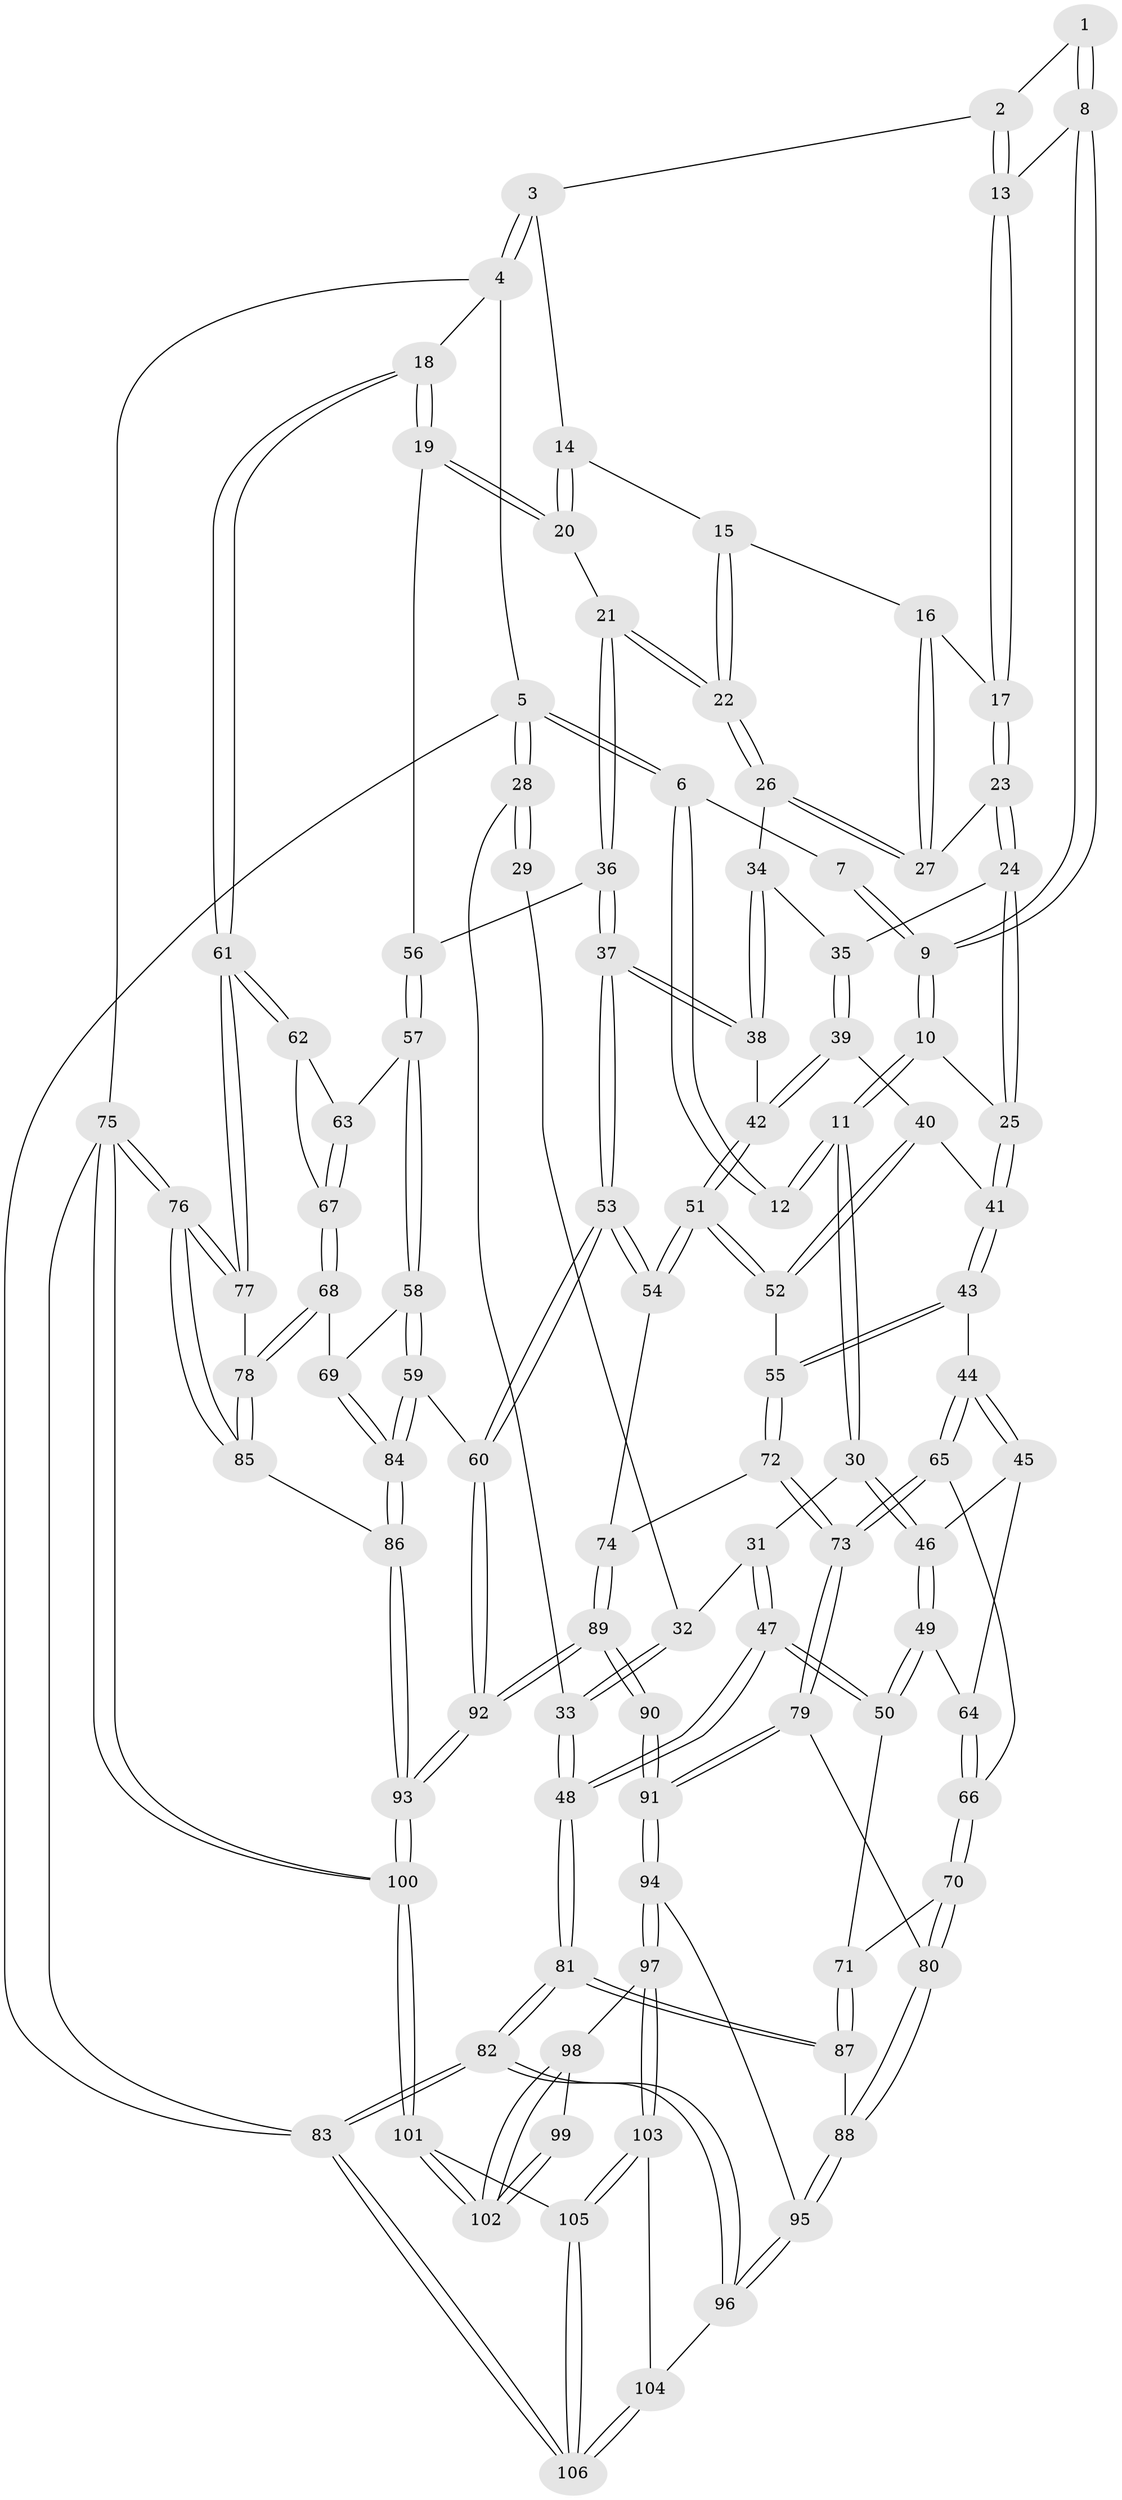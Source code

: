// Generated by graph-tools (version 1.1) at 2025/00/03/09/25 05:00:29]
// undirected, 106 vertices, 262 edges
graph export_dot {
graph [start="1"]
  node [color=gray90,style=filled];
  1 [pos="+0.31442509708753047+0"];
  2 [pos="+0.7270539564778288+0"];
  3 [pos="+0.788625005857103+0"];
  4 [pos="+1+0"];
  5 [pos="+0+0"];
  6 [pos="+0.10664066307185915+0"];
  7 [pos="+0.3082501160564996+0"];
  8 [pos="+0.46528252707825546+0.11434948270829738"];
  9 [pos="+0.3162884656461196+0.23490107144482616"];
  10 [pos="+0.30911286624910483+0.24904233215601046"];
  11 [pos="+0.2766787815441088+0.26638986967141565"];
  12 [pos="+0.13567657036464187+0.14772289616230638"];
  13 [pos="+0.47624228686297726+0.11568279243646072"];
  14 [pos="+0.7756005101121608+0"];
  15 [pos="+0.7287137091328248+0"];
  16 [pos="+0.6488602726044337+0.11566292334196226"];
  17 [pos="+0.528342170165552+0.14544411239769037"];
  18 [pos="+1+0.2080017164195581"];
  19 [pos="+1+0.25643539304330776"];
  20 [pos="+0.8424036014336612+0.13945564512524053"];
  21 [pos="+0.8149474234192532+0.32146263650476037"];
  22 [pos="+0.8017574988084822+0.31195674554487535"];
  23 [pos="+0.5323290009689658+0.25087183800055524"];
  24 [pos="+0.4926425412395346+0.29178176691086594"];
  25 [pos="+0.31683697107212483+0.2518201772852267"];
  26 [pos="+0.6754221780351363+0.25994252038190313"];
  27 [pos="+0.6705705444287139+0.25411775462832487"];
  28 [pos="+0+0.22837094781337186"];
  29 [pos="+0.13027264233601257+0.15020770378543383"];
  30 [pos="+0.2736461754066813+0.2741242023711389"];
  31 [pos="+0.14843976699154157+0.33947177508562854"];
  32 [pos="+0.05868123644581276+0.26997701162148363"];
  33 [pos="+0+0.3569280517530477"];
  34 [pos="+0.6508285588587936+0.2928869028800976"];
  35 [pos="+0.5098283890264368+0.3321362493754518"];
  36 [pos="+0.8331530044908927+0.3416235164535024"];
  37 [pos="+0.734927810012131+0.4550413128139664"];
  38 [pos="+0.5994206271171493+0.37910882150913766"];
  39 [pos="+0.5217781432690963+0.36978048750375414"];
  40 [pos="+0.49645101779738915+0.3926778776607649"];
  41 [pos="+0.4590790024267327+0.4176102447111561"];
  42 [pos="+0.5606182157528019+0.3892992094245659"];
  43 [pos="+0.4263139465501268+0.4642995841750859"];
  44 [pos="+0.39254030311930926+0.4751683313569159"];
  45 [pos="+0.3661308812693627+0.4478583338702793"];
  46 [pos="+0.28161728041648404+0.32909908271037364"];
  47 [pos="+0+0.47782765486198076"];
  48 [pos="+0+0.524159078145683"];
  49 [pos="+0.2283413467472491+0.4719839892159318"];
  50 [pos="+0.18833045245772112+0.5117682964331588"];
  51 [pos="+0.5754794401942102+0.5055036660169695"];
  52 [pos="+0.5219392762213139+0.5087270459407586"];
  53 [pos="+0.7001711011086618+0.5530936184783996"];
  54 [pos="+0.6215455089476489+0.5384384515744235"];
  55 [pos="+0.5082449306051184+0.5117858154074099"];
  56 [pos="+0.8608016234625818+0.34441441771963555"];
  57 [pos="+0.8851979702444748+0.4146771668290076"];
  58 [pos="+0.8626514846829905+0.5259312315267459"];
  59 [pos="+0.7567773242827743+0.6202328282284681"];
  60 [pos="+0.711694688280311+0.5791701688093731"];
  61 [pos="+1+0.4618833471385908"];
  62 [pos="+0.9934186736847449+0.4775910288969525"];
  63 [pos="+0.906354812924748+0.44729260429351864"];
  64 [pos="+0.27715674604745816+0.49307453509917015"];
  65 [pos="+0.37978972010967943+0.5178032846953173"];
  66 [pos="+0.3061621005914956+0.5205989399083973"];
  67 [pos="+0.9451736526090802+0.5261436034694001"];
  68 [pos="+0.9584120501547251+0.5618980169736028"];
  69 [pos="+0.9275543798959206+0.5804591499616106"];
  70 [pos="+0.2590621461320354+0.5809426040472234"];
  71 [pos="+0.220368654654504+0.5748864549020336"];
  72 [pos="+0.4834176138412022+0.5650390089254698"];
  73 [pos="+0.39142529439997176+0.6110653561890763"];
  74 [pos="+0.5383395132437742+0.6111478582350983"];
  75 [pos="+1+1"];
  76 [pos="+1+0.8956352906396315"];
  77 [pos="+1+0.6118709869973824"];
  78 [pos="+1+0.6125380480273794"];
  79 [pos="+0.3806706531839967+0.646682785815318"];
  80 [pos="+0.3677433307353908+0.6465740788685691"];
  81 [pos="+0+0.6355509390629874"];
  82 [pos="+0+0.8124691010205242"];
  83 [pos="+0+1"];
  84 [pos="+0.8142344772224333+0.6960862684719029"];
  85 [pos="+0.8259640804152637+0.7419390855806998"];
  86 [pos="+0.8252836016703405+0.7419832389057679"];
  87 [pos="+0.1773919704691553+0.6676057703565148"];
  88 [pos="+0.2212667259561768+0.7220241406357607"];
  89 [pos="+0.5000873960679764+0.7570825059945056"];
  90 [pos="+0.48553530645931203+0.7550988157844513"];
  91 [pos="+0.41604315430785593+0.6949453504214937"];
  92 [pos="+0.5229990309530544+0.7680448880712796"];
  93 [pos="+0.7287290413766876+0.9943373401595826"];
  94 [pos="+0.22563344353043166+0.8329394831658706"];
  95 [pos="+0.2205886686666115+0.830415018407869"];
  96 [pos="+0.13359096554923258+0.857890606790815"];
  97 [pos="+0.2560163336764043+0.8572452307022601"];
  98 [pos="+0.3263307127922103+0.8605757737282345"];
  99 [pos="+0.4311666807594025+0.8072343813164504"];
  100 [pos="+0.7492701910458872+1"];
  101 [pos="+0.4724655599870041+1"];
  102 [pos="+0.4169984489827377+0.9966010168605743"];
  103 [pos="+0.26098743683387415+0.8990466378127403"];
  104 [pos="+0.1699935325774212+1"];
  105 [pos="+0.38265588819092594+1"];
  106 [pos="+0.16089318542592668+1"];
  1 -- 2;
  1 -- 8;
  1 -- 8;
  2 -- 3;
  2 -- 13;
  2 -- 13;
  3 -- 4;
  3 -- 4;
  3 -- 14;
  4 -- 5;
  4 -- 18;
  4 -- 75;
  5 -- 6;
  5 -- 6;
  5 -- 28;
  5 -- 28;
  5 -- 83;
  6 -- 7;
  6 -- 12;
  6 -- 12;
  7 -- 9;
  7 -- 9;
  8 -- 9;
  8 -- 9;
  8 -- 13;
  9 -- 10;
  9 -- 10;
  10 -- 11;
  10 -- 11;
  10 -- 25;
  11 -- 12;
  11 -- 12;
  11 -- 30;
  11 -- 30;
  13 -- 17;
  13 -- 17;
  14 -- 15;
  14 -- 20;
  14 -- 20;
  15 -- 16;
  15 -- 22;
  15 -- 22;
  16 -- 17;
  16 -- 27;
  16 -- 27;
  17 -- 23;
  17 -- 23;
  18 -- 19;
  18 -- 19;
  18 -- 61;
  18 -- 61;
  19 -- 20;
  19 -- 20;
  19 -- 56;
  20 -- 21;
  21 -- 22;
  21 -- 22;
  21 -- 36;
  21 -- 36;
  22 -- 26;
  22 -- 26;
  23 -- 24;
  23 -- 24;
  23 -- 27;
  24 -- 25;
  24 -- 25;
  24 -- 35;
  25 -- 41;
  25 -- 41;
  26 -- 27;
  26 -- 27;
  26 -- 34;
  28 -- 29;
  28 -- 29;
  28 -- 33;
  29 -- 32;
  30 -- 31;
  30 -- 46;
  30 -- 46;
  31 -- 32;
  31 -- 47;
  31 -- 47;
  32 -- 33;
  32 -- 33;
  33 -- 48;
  33 -- 48;
  34 -- 35;
  34 -- 38;
  34 -- 38;
  35 -- 39;
  35 -- 39;
  36 -- 37;
  36 -- 37;
  36 -- 56;
  37 -- 38;
  37 -- 38;
  37 -- 53;
  37 -- 53;
  38 -- 42;
  39 -- 40;
  39 -- 42;
  39 -- 42;
  40 -- 41;
  40 -- 52;
  40 -- 52;
  41 -- 43;
  41 -- 43;
  42 -- 51;
  42 -- 51;
  43 -- 44;
  43 -- 55;
  43 -- 55;
  44 -- 45;
  44 -- 45;
  44 -- 65;
  44 -- 65;
  45 -- 46;
  45 -- 64;
  46 -- 49;
  46 -- 49;
  47 -- 48;
  47 -- 48;
  47 -- 50;
  47 -- 50;
  48 -- 81;
  48 -- 81;
  49 -- 50;
  49 -- 50;
  49 -- 64;
  50 -- 71;
  51 -- 52;
  51 -- 52;
  51 -- 54;
  51 -- 54;
  52 -- 55;
  53 -- 54;
  53 -- 54;
  53 -- 60;
  53 -- 60;
  54 -- 74;
  55 -- 72;
  55 -- 72;
  56 -- 57;
  56 -- 57;
  57 -- 58;
  57 -- 58;
  57 -- 63;
  58 -- 59;
  58 -- 59;
  58 -- 69;
  59 -- 60;
  59 -- 84;
  59 -- 84;
  60 -- 92;
  60 -- 92;
  61 -- 62;
  61 -- 62;
  61 -- 77;
  61 -- 77;
  62 -- 63;
  62 -- 67;
  63 -- 67;
  63 -- 67;
  64 -- 66;
  64 -- 66;
  65 -- 66;
  65 -- 73;
  65 -- 73;
  66 -- 70;
  66 -- 70;
  67 -- 68;
  67 -- 68;
  68 -- 69;
  68 -- 78;
  68 -- 78;
  69 -- 84;
  69 -- 84;
  70 -- 71;
  70 -- 80;
  70 -- 80;
  71 -- 87;
  71 -- 87;
  72 -- 73;
  72 -- 73;
  72 -- 74;
  73 -- 79;
  73 -- 79;
  74 -- 89;
  74 -- 89;
  75 -- 76;
  75 -- 76;
  75 -- 100;
  75 -- 100;
  75 -- 83;
  76 -- 77;
  76 -- 77;
  76 -- 85;
  76 -- 85;
  77 -- 78;
  78 -- 85;
  78 -- 85;
  79 -- 80;
  79 -- 91;
  79 -- 91;
  80 -- 88;
  80 -- 88;
  81 -- 82;
  81 -- 82;
  81 -- 87;
  81 -- 87;
  82 -- 83;
  82 -- 83;
  82 -- 96;
  82 -- 96;
  83 -- 106;
  83 -- 106;
  84 -- 86;
  84 -- 86;
  85 -- 86;
  86 -- 93;
  86 -- 93;
  87 -- 88;
  88 -- 95;
  88 -- 95;
  89 -- 90;
  89 -- 90;
  89 -- 92;
  89 -- 92;
  90 -- 91;
  90 -- 91;
  91 -- 94;
  91 -- 94;
  92 -- 93;
  92 -- 93;
  93 -- 100;
  93 -- 100;
  94 -- 95;
  94 -- 97;
  94 -- 97;
  95 -- 96;
  95 -- 96;
  96 -- 104;
  97 -- 98;
  97 -- 103;
  97 -- 103;
  98 -- 99;
  98 -- 102;
  98 -- 102;
  99 -- 102;
  99 -- 102;
  100 -- 101;
  100 -- 101;
  101 -- 102;
  101 -- 102;
  101 -- 105;
  103 -- 104;
  103 -- 105;
  103 -- 105;
  104 -- 106;
  104 -- 106;
  105 -- 106;
  105 -- 106;
}
